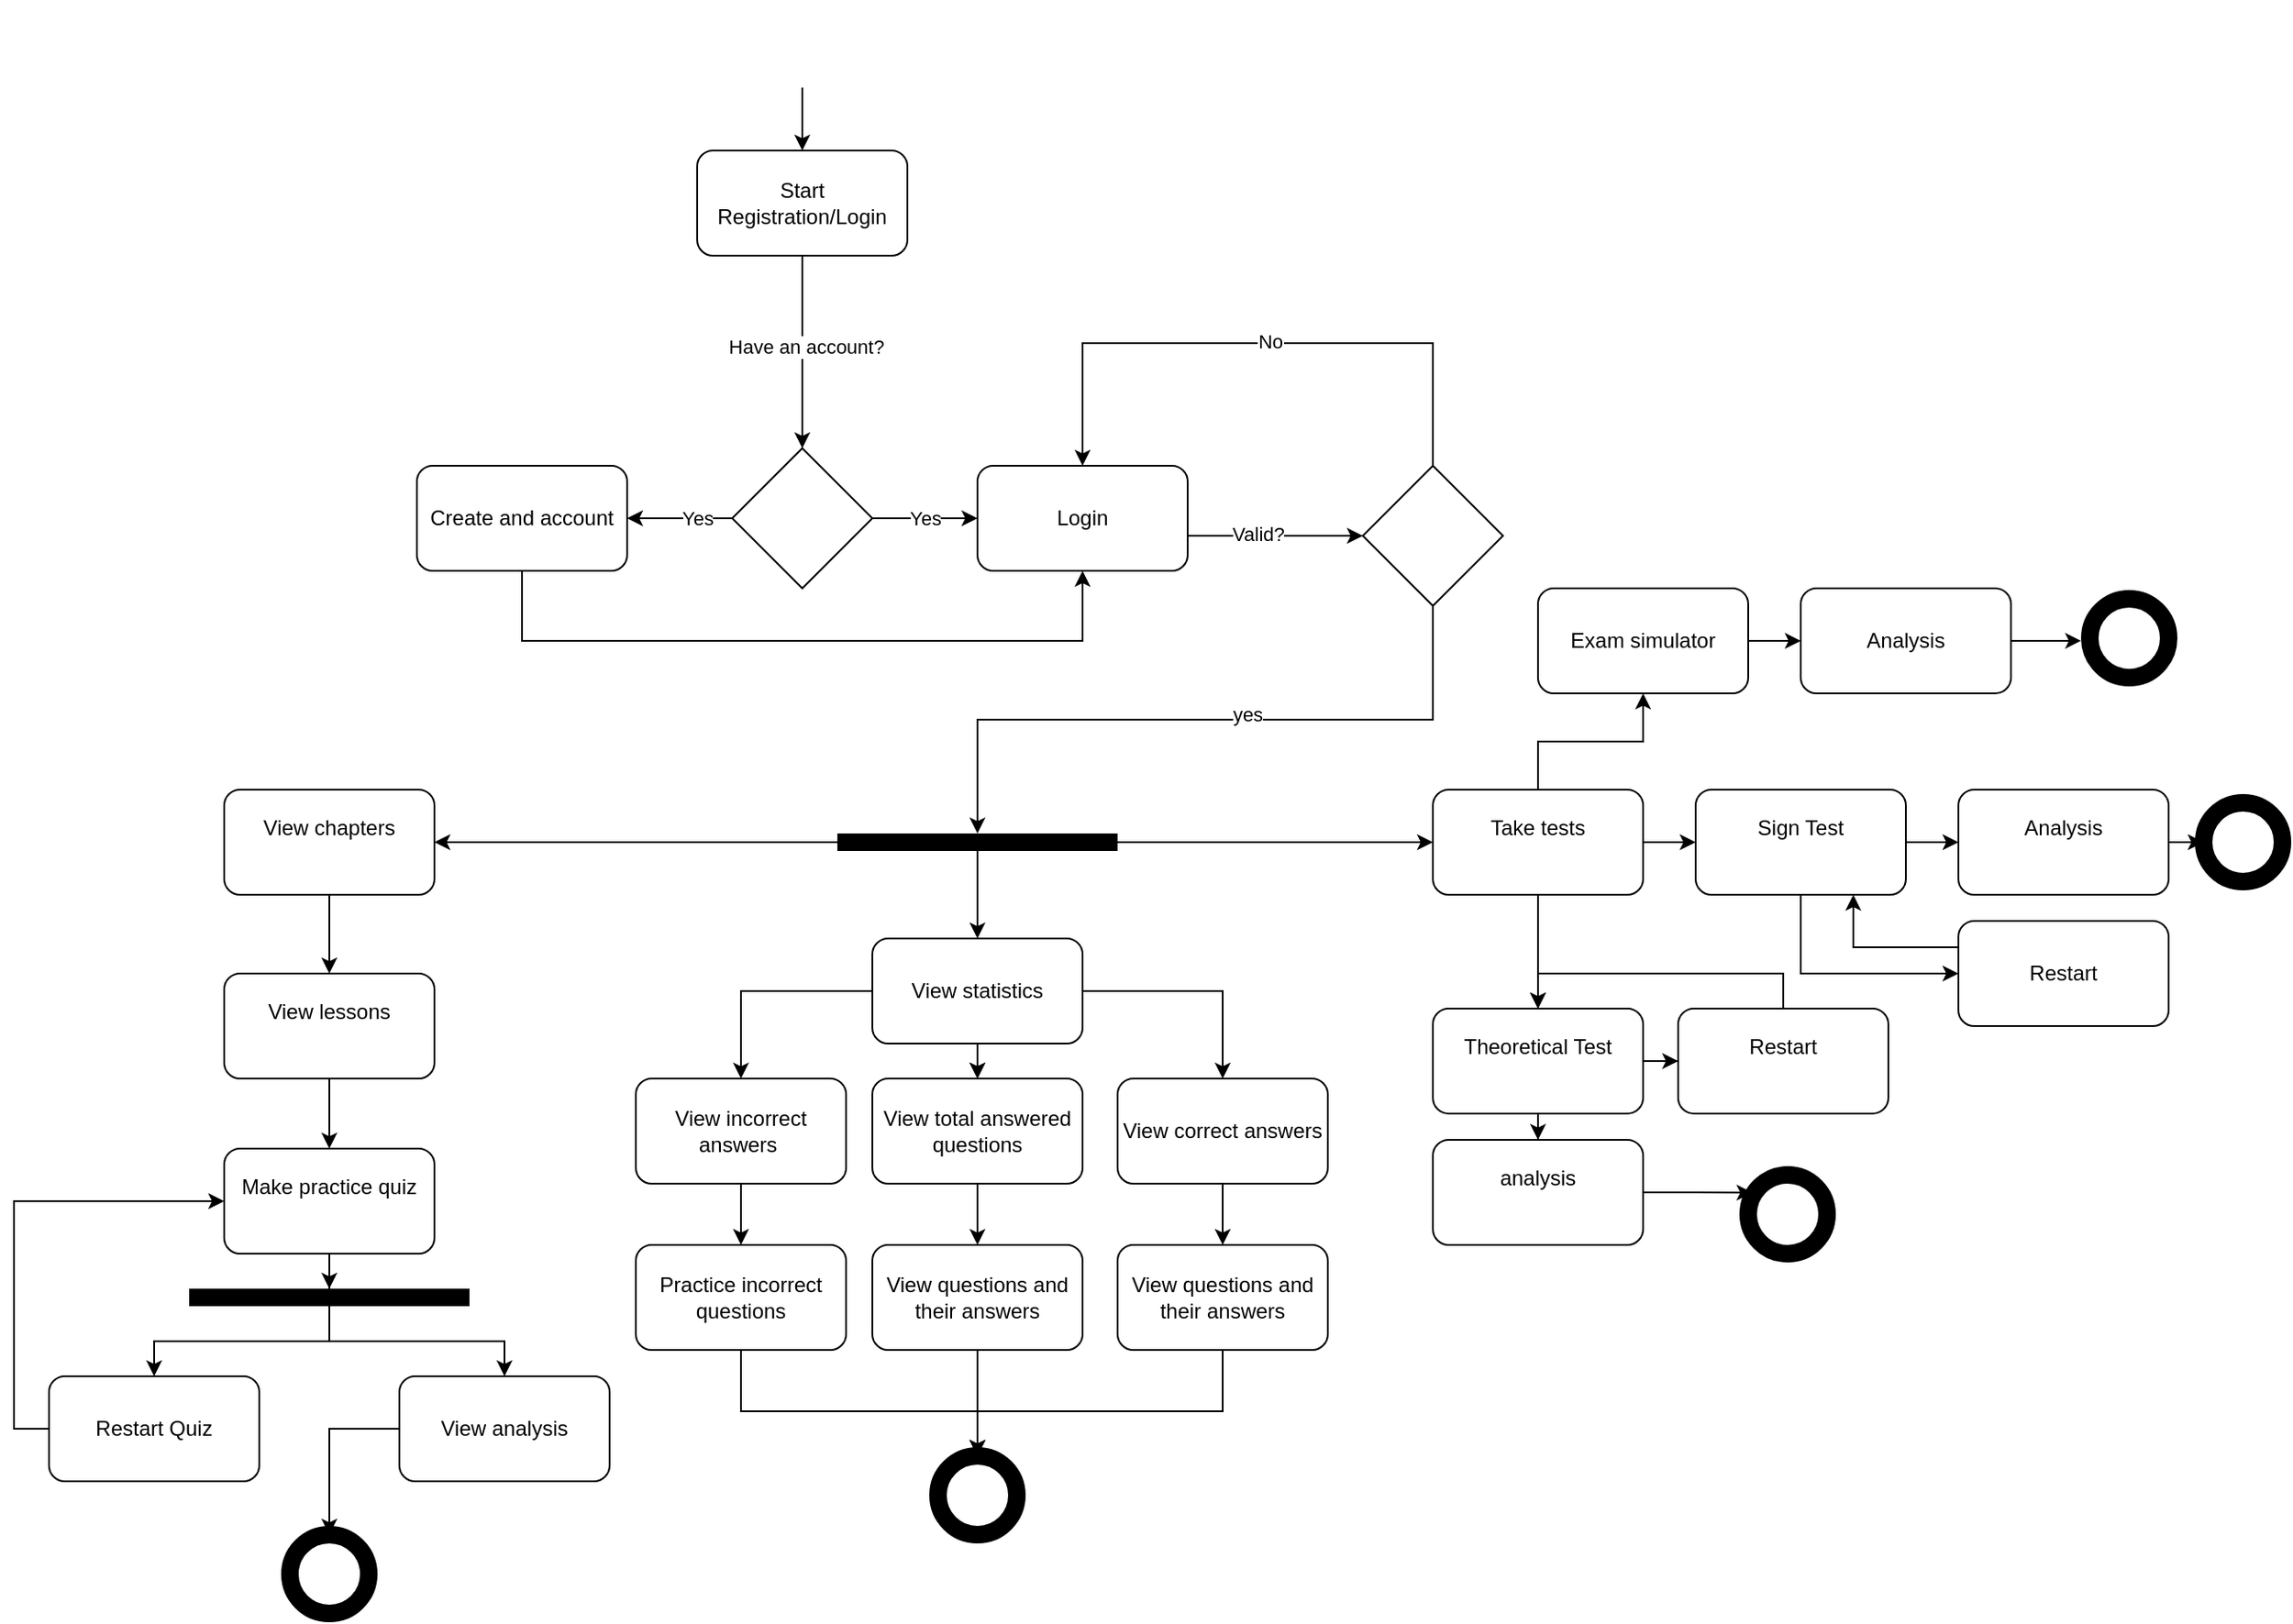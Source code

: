 <mxfile version="24.2.0" type="github">
  <diagram name="Page-1" id="QPpZEPjIt43WbOSFnrUt">
    <mxGraphModel dx="2374" dy="1022" grid="1" gridSize="10" guides="1" tooltips="1" connect="1" arrows="1" fold="1" page="1" pageScale="1" pageWidth="850" pageHeight="1100" math="0" shadow="0">
      <root>
        <mxCell id="0" />
        <mxCell id="1" parent="0" />
        <mxCell id="1pdSYxy8jMLRYQ2kTdl5-2" value="" style="shape=image;html=1;verticalAlign=top;verticalLabelPosition=bottom;labelBackgroundColor=#ffffff;imageAspect=0;aspect=fixed;image=https://cdn4.iconfinder.com/data/icons/essential-app-2/16/record-round-circle-dot-128.png" parent="1" vertex="1">
          <mxGeometry x="375" y="164" width="50" height="50" as="geometry" />
        </mxCell>
        <mxCell id="1pdSYxy8jMLRYQ2kTdl5-4" value="" style="endArrow=classic;html=1;rounded=0;" parent="1" source="1pdSYxy8jMLRYQ2kTdl5-2" edge="1">
          <mxGeometry width="50" height="50" relative="1" as="geometry">
            <mxPoint x="360" y="280" as="sourcePoint" />
            <mxPoint x="400" y="250" as="targetPoint" />
            <Array as="points">
              <mxPoint x="400" y="220" />
            </Array>
          </mxGeometry>
        </mxCell>
        <mxCell id="1pdSYxy8jMLRYQ2kTdl5-11" style="edgeStyle=orthogonalEdgeStyle;rounded=0;orthogonalLoop=1;jettySize=auto;html=1;exitX=0.5;exitY=1;exitDx=0;exitDy=0;entryX=0.5;entryY=0;entryDx=0;entryDy=0;" parent="1" source="1pdSYxy8jMLRYQ2kTdl5-5" target="1pdSYxy8jMLRYQ2kTdl5-10" edge="1">
          <mxGeometry relative="1" as="geometry" />
        </mxCell>
        <mxCell id="1pdSYxy8jMLRYQ2kTdl5-12" value="Have an account?" style="edgeLabel;html=1;align=center;verticalAlign=middle;resizable=0;points=[];" parent="1pdSYxy8jMLRYQ2kTdl5-11" vertex="1" connectable="0">
          <mxGeometry x="-0.054" y="2" relative="1" as="geometry">
            <mxPoint as="offset" />
          </mxGeometry>
        </mxCell>
        <mxCell id="1pdSYxy8jMLRYQ2kTdl5-5" value="Start Registration/Login" style="rounded=1;whiteSpace=wrap;html=1;" parent="1" vertex="1">
          <mxGeometry x="340" y="250" width="120" height="60" as="geometry" />
        </mxCell>
        <mxCell id="1pdSYxy8jMLRYQ2kTdl5-14" value="Yes" style="edgeStyle=orthogonalEdgeStyle;rounded=0;orthogonalLoop=1;jettySize=auto;html=1;" parent="1" source="1pdSYxy8jMLRYQ2kTdl5-10" target="1pdSYxy8jMLRYQ2kTdl5-13" edge="1">
          <mxGeometry relative="1" as="geometry" />
        </mxCell>
        <mxCell id="1pdSYxy8jMLRYQ2kTdl5-16" value="" style="edgeStyle=orthogonalEdgeStyle;rounded=0;orthogonalLoop=1;jettySize=auto;html=1;" parent="1" source="1pdSYxy8jMLRYQ2kTdl5-10" target="1pdSYxy8jMLRYQ2kTdl5-15" edge="1">
          <mxGeometry relative="1" as="geometry" />
        </mxCell>
        <mxCell id="1pdSYxy8jMLRYQ2kTdl5-17" value="Yes" style="edgeLabel;html=1;align=center;verticalAlign=middle;resizable=0;points=[];" parent="1pdSYxy8jMLRYQ2kTdl5-16" vertex="1" connectable="0">
          <mxGeometry x="-0.4" y="3" relative="1" as="geometry">
            <mxPoint x="-2" y="-3" as="offset" />
          </mxGeometry>
        </mxCell>
        <mxCell id="1pdSYxy8jMLRYQ2kTdl5-10" value="" style="rhombus;whiteSpace=wrap;html=1;" parent="1" vertex="1">
          <mxGeometry x="360" y="420" width="80" height="80" as="geometry" />
        </mxCell>
        <mxCell id="1pdSYxy8jMLRYQ2kTdl5-20" value="" style="edgeStyle=orthogonalEdgeStyle;rounded=0;orthogonalLoop=1;jettySize=auto;html=1;entryX=0;entryY=0.5;entryDx=0;entryDy=0;" parent="1" source="1pdSYxy8jMLRYQ2kTdl5-13" target="1pdSYxy8jMLRYQ2kTdl5-24" edge="1">
          <mxGeometry relative="1" as="geometry">
            <mxPoint x="700" y="460" as="targetPoint" />
            <Array as="points">
              <mxPoint x="640" y="470" />
              <mxPoint x="640" y="470" />
            </Array>
          </mxGeometry>
        </mxCell>
        <mxCell id="1pdSYxy8jMLRYQ2kTdl5-21" value="Valid?" style="edgeLabel;html=1;align=center;verticalAlign=middle;resizable=0;points=[];" parent="1pdSYxy8jMLRYQ2kTdl5-20" vertex="1" connectable="0">
          <mxGeometry x="-0.2" y="1" relative="1" as="geometry">
            <mxPoint as="offset" />
          </mxGeometry>
        </mxCell>
        <mxCell id="1pdSYxy8jMLRYQ2kTdl5-13" value="Login" style="rounded=1;whiteSpace=wrap;html=1;" parent="1" vertex="1">
          <mxGeometry x="500" y="430" width="120" height="60" as="geometry" />
        </mxCell>
        <mxCell id="1pdSYxy8jMLRYQ2kTdl5-18" style="edgeStyle=orthogonalEdgeStyle;rounded=0;orthogonalLoop=1;jettySize=auto;html=1;entryX=0.5;entryY=1;entryDx=0;entryDy=0;" parent="1" source="1pdSYxy8jMLRYQ2kTdl5-15" target="1pdSYxy8jMLRYQ2kTdl5-13" edge="1">
          <mxGeometry relative="1" as="geometry">
            <Array as="points">
              <mxPoint x="240" y="530" />
              <mxPoint x="560" y="530" />
            </Array>
          </mxGeometry>
        </mxCell>
        <mxCell id="1pdSYxy8jMLRYQ2kTdl5-15" value="Create and account" style="rounded=1;whiteSpace=wrap;html=1;" parent="1" vertex="1">
          <mxGeometry x="180" y="430" width="120" height="60" as="geometry" />
        </mxCell>
        <mxCell id="1pdSYxy8jMLRYQ2kTdl5-23" style="edgeStyle=orthogonalEdgeStyle;rounded=0;orthogonalLoop=1;jettySize=auto;html=1;entryX=0.5;entryY=0;entryDx=0;entryDy=0;" parent="1" target="1pdSYxy8jMLRYQ2kTdl5-13" edge="1">
          <mxGeometry relative="1" as="geometry">
            <mxPoint x="760" y="290" as="targetPoint" />
            <mxPoint x="760" y="430" as="sourcePoint" />
            <Array as="points">
              <mxPoint x="760" y="360" />
              <mxPoint x="560" y="360" />
            </Array>
          </mxGeometry>
        </mxCell>
        <mxCell id="1pdSYxy8jMLRYQ2kTdl5-25" value="No" style="edgeLabel;html=1;align=center;verticalAlign=middle;resizable=0;points=[];" parent="1pdSYxy8jMLRYQ2kTdl5-23" vertex="1" connectable="0">
          <mxGeometry x="-0.041" y="-1" relative="1" as="geometry">
            <mxPoint as="offset" />
          </mxGeometry>
        </mxCell>
        <mxCell id="1pdSYxy8jMLRYQ2kTdl5-24" value="" style="rhombus;whiteSpace=wrap;html=1;" parent="1" vertex="1">
          <mxGeometry x="720" y="430" width="80" height="80" as="geometry" />
        </mxCell>
        <mxCell id="1pdSYxy8jMLRYQ2kTdl5-42" style="edgeStyle=orthogonalEdgeStyle;rounded=0;orthogonalLoop=1;jettySize=auto;html=1;" parent="1" source="1pdSYxy8jMLRYQ2kTdl5-31" target="1pdSYxy8jMLRYQ2kTdl5-38" edge="1">
          <mxGeometry relative="1" as="geometry" />
        </mxCell>
        <mxCell id="1pdSYxy8jMLRYQ2kTdl5-43" style="edgeStyle=orthogonalEdgeStyle;rounded=0;orthogonalLoop=1;jettySize=auto;html=1;entryX=0.5;entryY=0;entryDx=0;entryDy=0;" parent="1" source="1pdSYxy8jMLRYQ2kTdl5-31" target="1pdSYxy8jMLRYQ2kTdl5-44" edge="1">
          <mxGeometry relative="1" as="geometry">
            <mxPoint x="500" y="760" as="targetPoint" />
          </mxGeometry>
        </mxCell>
        <mxCell id="1pdSYxy8jMLRYQ2kTdl5-31" value="" style="line;strokeWidth=10;html=1;" parent="1" vertex="1">
          <mxGeometry x="420" y="640" width="160" height="10" as="geometry" />
        </mxCell>
        <mxCell id="1pdSYxy8jMLRYQ2kTdl5-33" style="edgeStyle=orthogonalEdgeStyle;rounded=0;orthogonalLoop=1;jettySize=auto;html=1;exitX=0.5;exitY=1;exitDx=0;exitDy=0;" parent="1" source="1pdSYxy8jMLRYQ2kTdl5-24" target="1pdSYxy8jMLRYQ2kTdl5-31" edge="1">
          <mxGeometry relative="1" as="geometry">
            <mxPoint x="540" y="630" as="targetPoint" />
          </mxGeometry>
        </mxCell>
        <mxCell id="1pdSYxy8jMLRYQ2kTdl5-34" value="yes" style="edgeLabel;html=1;align=center;verticalAlign=middle;resizable=0;points=[];" parent="1pdSYxy8jMLRYQ2kTdl5-33" vertex="1" connectable="0">
          <mxGeometry x="-0.12" y="-3" relative="1" as="geometry">
            <mxPoint as="offset" />
          </mxGeometry>
        </mxCell>
        <mxCell id="1pdSYxy8jMLRYQ2kTdl5-46" value="" style="edgeStyle=orthogonalEdgeStyle;rounded=0;orthogonalLoop=1;jettySize=auto;html=1;" parent="1" source="1pdSYxy8jMLRYQ2kTdl5-35" target="1pdSYxy8jMLRYQ2kTdl5-45" edge="1">
          <mxGeometry relative="1" as="geometry" />
        </mxCell>
        <mxCell id="1pdSYxy8jMLRYQ2kTdl5-35" value="View chapters" style="rounded=1;whiteSpace=wrap;html=1;verticalAlign=top;strokeWidth=1;labelBackgroundColor=default;spacingTop=8;" parent="1" vertex="1">
          <mxGeometry x="70" y="615" width="120" height="60" as="geometry" />
        </mxCell>
        <mxCell id="1pdSYxy8jMLRYQ2kTdl5-61" value="" style="edgeStyle=orthogonalEdgeStyle;rounded=0;orthogonalLoop=1;jettySize=auto;html=1;" parent="1" source="1pdSYxy8jMLRYQ2kTdl5-38" target="1pdSYxy8jMLRYQ2kTdl5-60" edge="1">
          <mxGeometry relative="1" as="geometry" />
        </mxCell>
        <mxCell id="pXvdm67rYLfqTN8kAivB-39" value="" style="edgeStyle=orthogonalEdgeStyle;rounded=0;orthogonalLoop=1;jettySize=auto;html=1;" edge="1" parent="1" source="1pdSYxy8jMLRYQ2kTdl5-38" target="pXvdm67rYLfqTN8kAivB-38">
          <mxGeometry relative="1" as="geometry" />
        </mxCell>
        <mxCell id="pXvdm67rYLfqTN8kAivB-46" style="edgeStyle=orthogonalEdgeStyle;rounded=0;orthogonalLoop=1;jettySize=auto;html=1;exitX=0.5;exitY=0;exitDx=0;exitDy=0;entryX=0.5;entryY=1;entryDx=0;entryDy=0;" edge="1" parent="1" source="1pdSYxy8jMLRYQ2kTdl5-38" target="1pdSYxy8jMLRYQ2kTdl5-81">
          <mxGeometry relative="1" as="geometry" />
        </mxCell>
        <mxCell id="1pdSYxy8jMLRYQ2kTdl5-38" value="Take tests" style="rounded=1;whiteSpace=wrap;html=1;verticalAlign=top;strokeWidth=1;labelBackgroundColor=default;spacingTop=8;" parent="1" vertex="1">
          <mxGeometry x="760" y="615" width="120" height="60" as="geometry" />
        </mxCell>
        <mxCell id="1pdSYxy8jMLRYQ2kTdl5-51" value="" style="edgeStyle=orthogonalEdgeStyle;rounded=0;orthogonalLoop=1;jettySize=auto;html=1;" parent="1" source="1pdSYxy8jMLRYQ2kTdl5-44" target="1pdSYxy8jMLRYQ2kTdl5-50" edge="1">
          <mxGeometry relative="1" as="geometry" />
        </mxCell>
        <mxCell id="1pdSYxy8jMLRYQ2kTdl5-53" value="" style="edgeStyle=orthogonalEdgeStyle;rounded=0;orthogonalLoop=1;jettySize=auto;html=1;" parent="1" source="1pdSYxy8jMLRYQ2kTdl5-44" target="1pdSYxy8jMLRYQ2kTdl5-52" edge="1">
          <mxGeometry relative="1" as="geometry" />
        </mxCell>
        <mxCell id="1pdSYxy8jMLRYQ2kTdl5-54" value="" style="edgeStyle=orthogonalEdgeStyle;rounded=0;orthogonalLoop=1;jettySize=auto;html=1;" parent="1" source="1pdSYxy8jMLRYQ2kTdl5-44" target="1pdSYxy8jMLRYQ2kTdl5-50" edge="1">
          <mxGeometry relative="1" as="geometry" />
        </mxCell>
        <mxCell id="1pdSYxy8jMLRYQ2kTdl5-59" value="" style="edgeStyle=orthogonalEdgeStyle;rounded=0;orthogonalLoop=1;jettySize=auto;html=1;" parent="1" source="1pdSYxy8jMLRYQ2kTdl5-44" target="1pdSYxy8jMLRYQ2kTdl5-58" edge="1">
          <mxGeometry relative="1" as="geometry" />
        </mxCell>
        <mxCell id="1pdSYxy8jMLRYQ2kTdl5-44" value="View statistics" style="rounded=1;whiteSpace=wrap;html=1;" parent="1" vertex="1">
          <mxGeometry x="440" y="700" width="120" height="60" as="geometry" />
        </mxCell>
        <mxCell id="1pdSYxy8jMLRYQ2kTdl5-56" style="edgeStyle=orthogonalEdgeStyle;rounded=0;orthogonalLoop=1;jettySize=auto;html=1;exitX=0.5;exitY=1;exitDx=0;exitDy=0;entryX=0.5;entryY=0;entryDx=0;entryDy=0;" parent="1" source="1pdSYxy8jMLRYQ2kTdl5-45" target="1pdSYxy8jMLRYQ2kTdl5-47" edge="1">
          <mxGeometry relative="1" as="geometry" />
        </mxCell>
        <mxCell id="1pdSYxy8jMLRYQ2kTdl5-45" value="View lessons" style="rounded=1;whiteSpace=wrap;html=1;verticalAlign=top;strokeWidth=1;labelBackgroundColor=default;spacingTop=8;" parent="1" vertex="1">
          <mxGeometry x="70" y="720" width="120" height="60" as="geometry" />
        </mxCell>
        <mxCell id="pXvdm67rYLfqTN8kAivB-3" value="" style="edgeStyle=orthogonalEdgeStyle;rounded=0;orthogonalLoop=1;jettySize=auto;html=1;" edge="1" parent="1" source="1pdSYxy8jMLRYQ2kTdl5-47" target="pXvdm67rYLfqTN8kAivB-2">
          <mxGeometry relative="1" as="geometry" />
        </mxCell>
        <mxCell id="1pdSYxy8jMLRYQ2kTdl5-47" value="Make practice quiz" style="rounded=1;whiteSpace=wrap;html=1;verticalAlign=top;strokeWidth=1;labelBackgroundColor=default;spacingTop=8;" parent="1" vertex="1">
          <mxGeometry x="70" y="820" width="120" height="60" as="geometry" />
        </mxCell>
        <mxCell id="1pdSYxy8jMLRYQ2kTdl5-49" style="edgeStyle=orthogonalEdgeStyle;rounded=0;orthogonalLoop=1;jettySize=auto;html=1;entryX=0;entryY=0.5;entryDx=0;entryDy=0;entryPerimeter=0;endArrow=none;endFill=0;startArrow=classic;startFill=1;" parent="1" source="1pdSYxy8jMLRYQ2kTdl5-35" target="1pdSYxy8jMLRYQ2kTdl5-31" edge="1">
          <mxGeometry relative="1" as="geometry" />
        </mxCell>
        <mxCell id="pXvdm67rYLfqTN8kAivB-22" value="" style="edgeStyle=orthogonalEdgeStyle;rounded=0;orthogonalLoop=1;jettySize=auto;html=1;" edge="1" parent="1" source="1pdSYxy8jMLRYQ2kTdl5-50" target="pXvdm67rYLfqTN8kAivB-21">
          <mxGeometry relative="1" as="geometry" />
        </mxCell>
        <mxCell id="1pdSYxy8jMLRYQ2kTdl5-50" value="View total answered questions" style="whiteSpace=wrap;html=1;rounded=1;" parent="1" vertex="1">
          <mxGeometry x="440" y="780" width="120" height="60" as="geometry" />
        </mxCell>
        <mxCell id="pXvdm67rYLfqTN8kAivB-18" value="" style="edgeStyle=orthogonalEdgeStyle;rounded=0;orthogonalLoop=1;jettySize=auto;html=1;" edge="1" parent="1" source="1pdSYxy8jMLRYQ2kTdl5-52" target="pXvdm67rYLfqTN8kAivB-17">
          <mxGeometry relative="1" as="geometry" />
        </mxCell>
        <mxCell id="1pdSYxy8jMLRYQ2kTdl5-52" value="View incorrect answers&amp;nbsp;" style="rounded=1;whiteSpace=wrap;html=1;" parent="1" vertex="1">
          <mxGeometry x="305" y="780" width="120" height="60" as="geometry" />
        </mxCell>
        <mxCell id="pXvdm67rYLfqTN8kAivB-24" value="" style="edgeStyle=orthogonalEdgeStyle;rounded=0;orthogonalLoop=1;jettySize=auto;html=1;" edge="1" parent="1" source="1pdSYxy8jMLRYQ2kTdl5-58" target="pXvdm67rYLfqTN8kAivB-23">
          <mxGeometry relative="1" as="geometry" />
        </mxCell>
        <mxCell id="1pdSYxy8jMLRYQ2kTdl5-58" value="View correct answers" style="rounded=1;whiteSpace=wrap;html=1;" parent="1" vertex="1">
          <mxGeometry x="580" y="780" width="120" height="60" as="geometry" />
        </mxCell>
        <mxCell id="pXvdm67rYLfqTN8kAivB-35" value="" style="edgeStyle=orthogonalEdgeStyle;rounded=0;orthogonalLoop=1;jettySize=auto;html=1;" edge="1" parent="1" source="1pdSYxy8jMLRYQ2kTdl5-60" target="pXvdm67rYLfqTN8kAivB-34">
          <mxGeometry relative="1" as="geometry" />
        </mxCell>
        <mxCell id="pXvdm67rYLfqTN8kAivB-37" value="" style="edgeStyle=orthogonalEdgeStyle;rounded=0;orthogonalLoop=1;jettySize=auto;html=1;" edge="1" parent="1" source="1pdSYxy8jMLRYQ2kTdl5-60" target="pXvdm67rYLfqTN8kAivB-36">
          <mxGeometry relative="1" as="geometry" />
        </mxCell>
        <mxCell id="1pdSYxy8jMLRYQ2kTdl5-60" value="Theoretical Test" style="whiteSpace=wrap;html=1;verticalAlign=top;rounded=1;strokeWidth=1;labelBackgroundColor=default;spacingTop=8;" parent="1" vertex="1">
          <mxGeometry x="760" y="740" width="120" height="60" as="geometry" />
        </mxCell>
        <mxCell id="pXvdm67rYLfqTN8kAivB-30" value="" style="edgeStyle=orthogonalEdgeStyle;rounded=0;orthogonalLoop=1;jettySize=auto;html=1;" edge="1" parent="1" source="1pdSYxy8jMLRYQ2kTdl5-81" target="pXvdm67rYLfqTN8kAivB-29">
          <mxGeometry relative="1" as="geometry" />
        </mxCell>
        <mxCell id="1pdSYxy8jMLRYQ2kTdl5-81" value="Exam simulator" style="rounded=1;whiteSpace=wrap;html=1;" parent="1" vertex="1">
          <mxGeometry x="820" y="500" width="120" height="60" as="geometry" />
        </mxCell>
        <mxCell id="pXvdm67rYLfqTN8kAivB-5" style="edgeStyle=orthogonalEdgeStyle;rounded=0;orthogonalLoop=1;jettySize=auto;html=1;entryX=0.5;entryY=0;entryDx=0;entryDy=0;" edge="1" parent="1" source="pXvdm67rYLfqTN8kAivB-2" target="pXvdm67rYLfqTN8kAivB-4">
          <mxGeometry relative="1" as="geometry" />
        </mxCell>
        <mxCell id="pXvdm67rYLfqTN8kAivB-7" style="edgeStyle=orthogonalEdgeStyle;rounded=0;orthogonalLoop=1;jettySize=auto;html=1;entryX=0.5;entryY=0;entryDx=0;entryDy=0;" edge="1" parent="1" source="pXvdm67rYLfqTN8kAivB-2" target="pXvdm67rYLfqTN8kAivB-6">
          <mxGeometry relative="1" as="geometry" />
        </mxCell>
        <mxCell id="pXvdm67rYLfqTN8kAivB-2" value="" style="line;strokeWidth=10;html=1;" vertex="1" parent="1">
          <mxGeometry x="50" y="900" width="160" height="10" as="geometry" />
        </mxCell>
        <mxCell id="pXvdm67rYLfqTN8kAivB-57" style="edgeStyle=orthogonalEdgeStyle;rounded=0;orthogonalLoop=1;jettySize=auto;html=1;exitX=0;exitY=0.5;exitDx=0;exitDy=0;entryX=0;entryY=0.5;entryDx=0;entryDy=0;" edge="1" parent="1" source="pXvdm67rYLfqTN8kAivB-4" target="1pdSYxy8jMLRYQ2kTdl5-47">
          <mxGeometry relative="1" as="geometry" />
        </mxCell>
        <mxCell id="pXvdm67rYLfqTN8kAivB-4" value="Restart Quiz" style="rounded=1;whiteSpace=wrap;html=1;" vertex="1" parent="1">
          <mxGeometry x="-30" y="950" width="120" height="60" as="geometry" />
        </mxCell>
        <mxCell id="pXvdm67rYLfqTN8kAivB-19" style="edgeStyle=orthogonalEdgeStyle;rounded=0;orthogonalLoop=1;jettySize=auto;html=1;entryX=0.5;entryY=0;entryDx=0;entryDy=0;" edge="1" parent="1" source="pXvdm67rYLfqTN8kAivB-6" target="pXvdm67rYLfqTN8kAivB-11">
          <mxGeometry relative="1" as="geometry" />
        </mxCell>
        <mxCell id="pXvdm67rYLfqTN8kAivB-6" value="View analysis" style="rounded=1;whiteSpace=wrap;html=1;" vertex="1" parent="1">
          <mxGeometry x="170" y="950" width="120" height="60" as="geometry" />
        </mxCell>
        <mxCell id="pXvdm67rYLfqTN8kAivB-11" value="" style="ellipse;whiteSpace=wrap;html=1;verticalAlign=top;strokeWidth=10;labelBackgroundColor=default;spacingTop=8;" vertex="1" parent="1">
          <mxGeometry x="107.5" y="1040.5" width="45" height="45" as="geometry" />
        </mxCell>
        <mxCell id="pXvdm67rYLfqTN8kAivB-26" style="edgeStyle=orthogonalEdgeStyle;rounded=0;orthogonalLoop=1;jettySize=auto;html=1;" edge="1" parent="1" source="pXvdm67rYLfqTN8kAivB-17" target="pXvdm67rYLfqTN8kAivB-25">
          <mxGeometry relative="1" as="geometry">
            <Array as="points">
              <mxPoint x="365" y="970" />
              <mxPoint x="500" y="970" />
            </Array>
          </mxGeometry>
        </mxCell>
        <mxCell id="pXvdm67rYLfqTN8kAivB-17" value="Practice incorrect questions" style="whiteSpace=wrap;html=1;rounded=1;" vertex="1" parent="1">
          <mxGeometry x="305" y="875" width="120" height="60" as="geometry" />
        </mxCell>
        <mxCell id="pXvdm67rYLfqTN8kAivB-27" style="edgeStyle=orthogonalEdgeStyle;rounded=0;orthogonalLoop=1;jettySize=auto;html=1;" edge="1" parent="1" source="pXvdm67rYLfqTN8kAivB-21" target="pXvdm67rYLfqTN8kAivB-25">
          <mxGeometry relative="1" as="geometry" />
        </mxCell>
        <mxCell id="pXvdm67rYLfqTN8kAivB-21" value="View questions and their answers" style="whiteSpace=wrap;html=1;rounded=1;" vertex="1" parent="1">
          <mxGeometry x="440" y="875" width="120" height="60" as="geometry" />
        </mxCell>
        <mxCell id="pXvdm67rYLfqTN8kAivB-28" style="edgeStyle=orthogonalEdgeStyle;rounded=0;orthogonalLoop=1;jettySize=auto;html=1;entryX=0.5;entryY=0;entryDx=0;entryDy=0;" edge="1" parent="1" source="pXvdm67rYLfqTN8kAivB-23" target="pXvdm67rYLfqTN8kAivB-25">
          <mxGeometry relative="1" as="geometry">
            <Array as="points">
              <mxPoint x="640" y="970" />
              <mxPoint x="500" y="970" />
            </Array>
          </mxGeometry>
        </mxCell>
        <mxCell id="pXvdm67rYLfqTN8kAivB-23" value="View questions and their answers" style="whiteSpace=wrap;html=1;rounded=1;" vertex="1" parent="1">
          <mxGeometry x="580" y="875" width="120" height="60" as="geometry" />
        </mxCell>
        <mxCell id="pXvdm67rYLfqTN8kAivB-25" value="" style="ellipse;whiteSpace=wrap;html=1;verticalAlign=top;strokeWidth=10;labelBackgroundColor=default;spacingTop=8;" vertex="1" parent="1">
          <mxGeometry x="477.5" y="995.5" width="45" height="45" as="geometry" />
        </mxCell>
        <mxCell id="pXvdm67rYLfqTN8kAivB-29" value="Analysis" style="rounded=1;whiteSpace=wrap;html=1;" vertex="1" parent="1">
          <mxGeometry x="970" y="500" width="120" height="60" as="geometry" />
        </mxCell>
        <mxCell id="pXvdm67rYLfqTN8kAivB-31" value="" style="ellipse;whiteSpace=wrap;html=1;verticalAlign=top;strokeWidth=10;labelBackgroundColor=default;spacingTop=8;" vertex="1" parent="1">
          <mxGeometry x="1135" y="506" width="45" height="45" as="geometry" />
        </mxCell>
        <mxCell id="pXvdm67rYLfqTN8kAivB-34" value="analysis" style="whiteSpace=wrap;html=1;verticalAlign=top;rounded=1;strokeWidth=1;labelBackgroundColor=default;spacingTop=8;" vertex="1" parent="1">
          <mxGeometry x="760" y="815" width="120" height="60" as="geometry" />
        </mxCell>
        <mxCell id="pXvdm67rYLfqTN8kAivB-53" style="edgeStyle=orthogonalEdgeStyle;rounded=0;orthogonalLoop=1;jettySize=auto;html=1;exitX=0.5;exitY=0;exitDx=0;exitDy=0;entryX=0.5;entryY=0;entryDx=0;entryDy=0;" edge="1" parent="1" source="pXvdm67rYLfqTN8kAivB-36" target="1pdSYxy8jMLRYQ2kTdl5-60">
          <mxGeometry relative="1" as="geometry" />
        </mxCell>
        <mxCell id="pXvdm67rYLfqTN8kAivB-36" value="Restart" style="whiteSpace=wrap;html=1;verticalAlign=top;rounded=1;strokeWidth=1;labelBackgroundColor=default;spacingTop=8;" vertex="1" parent="1">
          <mxGeometry x="900" y="740" width="120" height="60" as="geometry" />
        </mxCell>
        <mxCell id="pXvdm67rYLfqTN8kAivB-41" value="" style="edgeStyle=orthogonalEdgeStyle;rounded=0;orthogonalLoop=1;jettySize=auto;html=1;" edge="1" parent="1" source="pXvdm67rYLfqTN8kAivB-38" target="pXvdm67rYLfqTN8kAivB-40">
          <mxGeometry relative="1" as="geometry" />
        </mxCell>
        <mxCell id="pXvdm67rYLfqTN8kAivB-45" style="edgeStyle=orthogonalEdgeStyle;rounded=0;orthogonalLoop=1;jettySize=auto;html=1;exitX=0.5;exitY=1;exitDx=0;exitDy=0;entryX=0;entryY=0.5;entryDx=0;entryDy=0;" edge="1" parent="1" source="pXvdm67rYLfqTN8kAivB-38" target="pXvdm67rYLfqTN8kAivB-43">
          <mxGeometry relative="1" as="geometry" />
        </mxCell>
        <mxCell id="pXvdm67rYLfqTN8kAivB-38" value="Sign Test" style="rounded=1;whiteSpace=wrap;html=1;verticalAlign=top;strokeWidth=1;labelBackgroundColor=default;spacingTop=8;" vertex="1" parent="1">
          <mxGeometry x="910" y="615" width="120" height="60" as="geometry" />
        </mxCell>
        <mxCell id="pXvdm67rYLfqTN8kAivB-55" style="edgeStyle=orthogonalEdgeStyle;rounded=0;orthogonalLoop=1;jettySize=auto;html=1;exitX=1;exitY=0.5;exitDx=0;exitDy=0;entryX=0;entryY=0.5;entryDx=0;entryDy=0;" edge="1" parent="1" source="pXvdm67rYLfqTN8kAivB-40" target="pXvdm67rYLfqTN8kAivB-54">
          <mxGeometry relative="1" as="geometry" />
        </mxCell>
        <mxCell id="pXvdm67rYLfqTN8kAivB-40" value="Analysis" style="rounded=1;whiteSpace=wrap;html=1;verticalAlign=top;strokeWidth=1;labelBackgroundColor=default;spacingTop=8;" vertex="1" parent="1">
          <mxGeometry x="1060" y="615" width="120" height="60" as="geometry" />
        </mxCell>
        <mxCell id="pXvdm67rYLfqTN8kAivB-56" style="edgeStyle=orthogonalEdgeStyle;rounded=0;orthogonalLoop=1;jettySize=auto;html=1;exitX=0;exitY=0.25;exitDx=0;exitDy=0;entryX=0.75;entryY=1;entryDx=0;entryDy=0;" edge="1" parent="1" source="pXvdm67rYLfqTN8kAivB-43" target="pXvdm67rYLfqTN8kAivB-38">
          <mxGeometry relative="1" as="geometry" />
        </mxCell>
        <mxCell id="pXvdm67rYLfqTN8kAivB-43" value="Restart" style="rounded=1;whiteSpace=wrap;html=1;" vertex="1" parent="1">
          <mxGeometry x="1060" y="690" width="120" height="60" as="geometry" />
        </mxCell>
        <mxCell id="pXvdm67rYLfqTN8kAivB-49" style="edgeStyle=orthogonalEdgeStyle;rounded=0;orthogonalLoop=1;jettySize=auto;html=1;exitX=1;exitY=0.5;exitDx=0;exitDy=0;entryX=-0.111;entryY=0.533;entryDx=0;entryDy=0;entryPerimeter=0;" edge="1" parent="1" source="pXvdm67rYLfqTN8kAivB-29" target="pXvdm67rYLfqTN8kAivB-31">
          <mxGeometry relative="1" as="geometry" />
        </mxCell>
        <mxCell id="pXvdm67rYLfqTN8kAivB-50" value="" style="ellipse;whiteSpace=wrap;html=1;verticalAlign=top;strokeWidth=10;labelBackgroundColor=default;spacingTop=8;" vertex="1" parent="1">
          <mxGeometry x="940" y="835" width="45" height="45" as="geometry" />
        </mxCell>
        <mxCell id="pXvdm67rYLfqTN8kAivB-52" style="edgeStyle=orthogonalEdgeStyle;rounded=0;orthogonalLoop=1;jettySize=auto;html=1;exitX=1;exitY=0.5;exitDx=0;exitDy=0;entryX=0.054;entryY=0.225;entryDx=0;entryDy=0;entryPerimeter=0;" edge="1" parent="1" source="pXvdm67rYLfqTN8kAivB-34" target="pXvdm67rYLfqTN8kAivB-50">
          <mxGeometry relative="1" as="geometry" />
        </mxCell>
        <mxCell id="pXvdm67rYLfqTN8kAivB-54" value="" style="ellipse;whiteSpace=wrap;html=1;verticalAlign=top;strokeWidth=10;labelBackgroundColor=default;spacingTop=8;" vertex="1" parent="1">
          <mxGeometry x="1200" y="622.5" width="45" height="45" as="geometry" />
        </mxCell>
      </root>
    </mxGraphModel>
  </diagram>
</mxfile>
